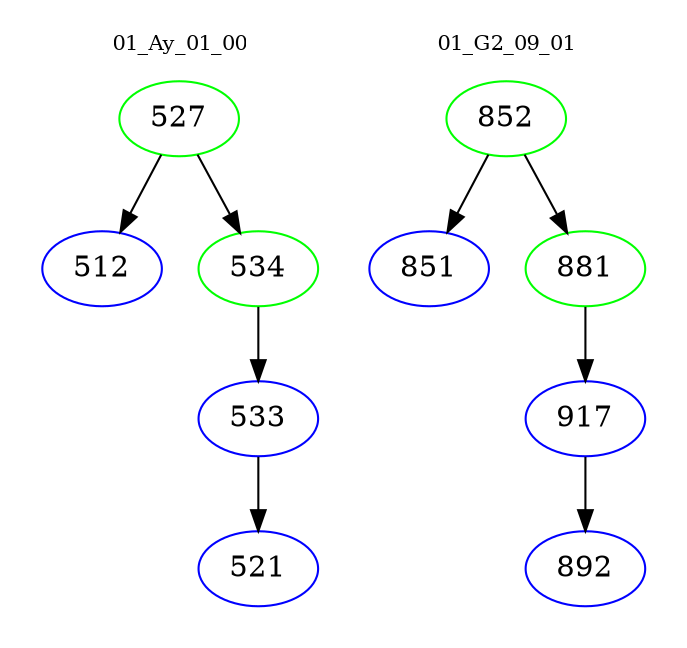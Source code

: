 digraph{
subgraph cluster_0 {
color = white
label = "01_Ay_01_00";
fontsize=10;
T0_527 [label="527", color="green"]
T0_527 -> T0_512 [color="black"]
T0_512 [label="512", color="blue"]
T0_527 -> T0_534 [color="black"]
T0_534 [label="534", color="green"]
T0_534 -> T0_533 [color="black"]
T0_533 [label="533", color="blue"]
T0_533 -> T0_521 [color="black"]
T0_521 [label="521", color="blue"]
}
subgraph cluster_1 {
color = white
label = "01_G2_09_01";
fontsize=10;
T1_852 [label="852", color="green"]
T1_852 -> T1_851 [color="black"]
T1_851 [label="851", color="blue"]
T1_852 -> T1_881 [color="black"]
T1_881 [label="881", color="green"]
T1_881 -> T1_917 [color="black"]
T1_917 [label="917", color="blue"]
T1_917 -> T1_892 [color="black"]
T1_892 [label="892", color="blue"]
}
}

